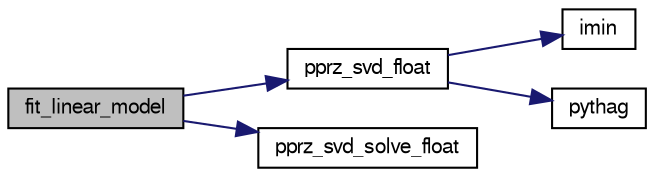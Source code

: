 digraph "fit_linear_model"
{
  edge [fontname="FreeSans",fontsize="10",labelfontname="FreeSans",labelfontsize="10"];
  node [fontname="FreeSans",fontsize="10",shape=record];
  rankdir="LR";
  Node1 [label="fit_linear_model",height=0.2,width=0.4,color="black", fillcolor="grey75", style="filled", fontcolor="black"];
  Node1 -> Node2 [color="midnightblue",fontsize="10",style="solid",fontname="FreeSans"];
  Node2 [label="pprz_svd_float",height=0.2,width=0.4,color="black", fillcolor="white", style="filled",URL="$pprz__matrix__decomp__float_8c.html#a9ef015d22c1f50265978a23b21d13e8a",tooltip="SVD decomposition. "];
  Node2 -> Node3 [color="midnightblue",fontsize="10",style="solid",fontname="FreeSans"];
  Node3 [label="imin",height=0.2,width=0.4,color="black", fillcolor="white", style="filled",URL="$pprz__matrix__decomp__float_8c.html#ac7066d363876a03bf650ffdb803aa9df"];
  Node2 -> Node4 [color="midnightblue",fontsize="10",style="solid",fontname="FreeSans"];
  Node4 [label="pythag",height=0.2,width=0.4,color="black", fillcolor="white", style="filled",URL="$pprz__matrix__decomp__float_8c.html#ac174129986fce93a3240504458351308",tooltip="Some SVD decomposition utility macros and functions. "];
  Node1 -> Node5 [color="midnightblue",fontsize="10",style="solid",fontname="FreeSans"];
  Node5 [label="pprz_svd_solve_float",height=0.2,width=0.4,color="black", fillcolor="white", style="filled",URL="$pprz__matrix__decomp__float_8c.html#a232890252a145ccc1a0dd849bf13cb67",tooltip="SVD based linear solver. "];
}
